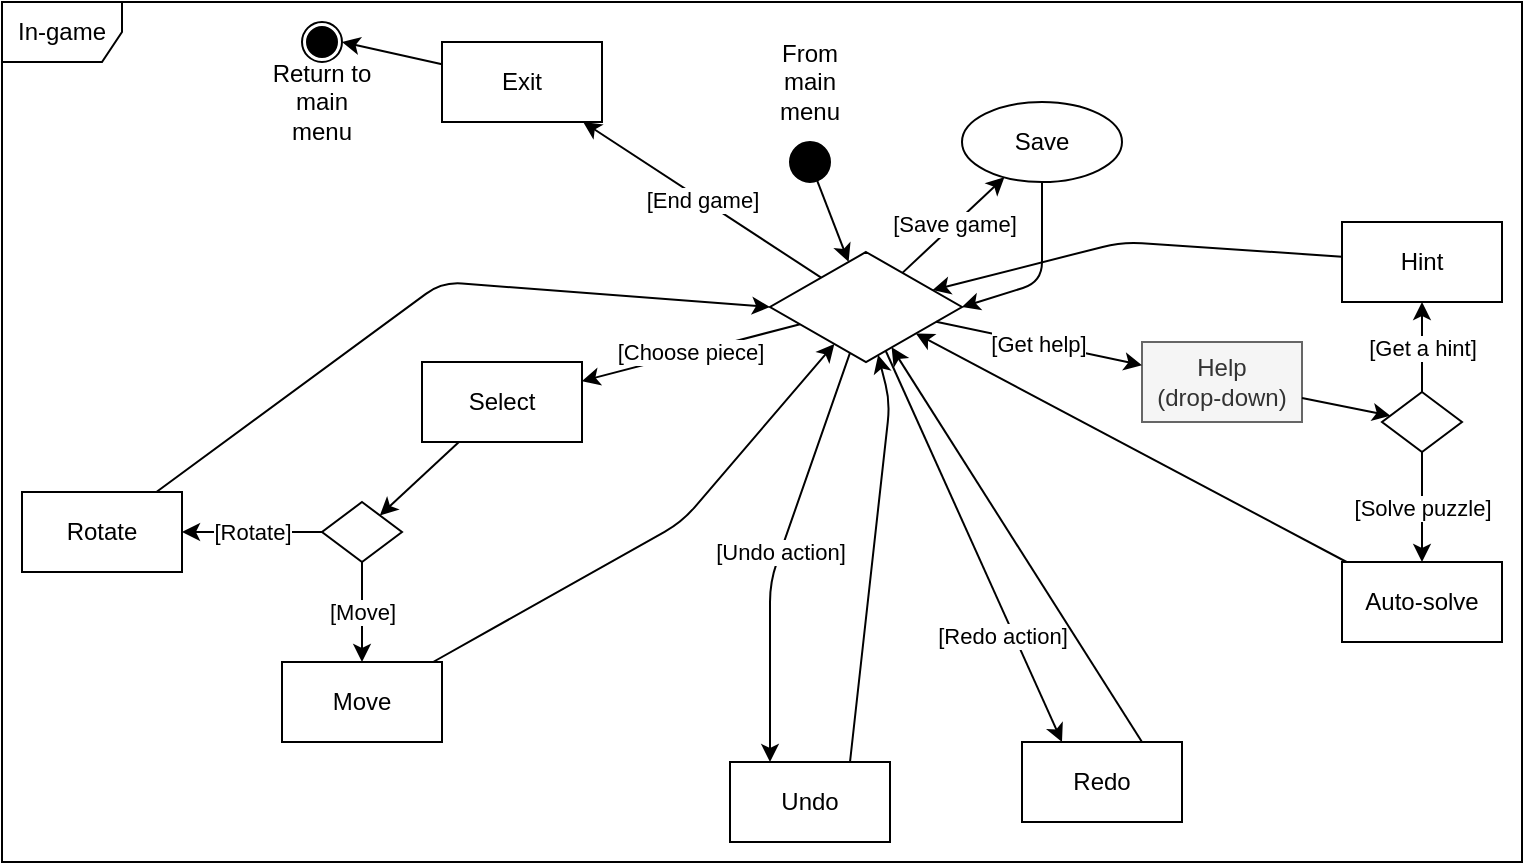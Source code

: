 <mxfile version="14.4.3" type="github">
  <diagram id="1-7rYMEe3Bnaz8u623oW" name="Page-1">
    <mxGraphModel dx="1186" dy="649" grid="1" gridSize="10" guides="1" tooltips="1" connect="1" arrows="1" fold="1" page="1" pageScale="1" pageWidth="827" pageHeight="1169" math="0" shadow="0">
      <root>
        <mxCell id="0" />
        <mxCell id="1" parent="0" />
        <mxCell id="gsfmFI1PHsSS8G7zZHxH-1" value="In-game" style="shape=umlFrame;whiteSpace=wrap;html=1;" vertex="1" parent="1">
          <mxGeometry x="20" y="20" width="760" height="430" as="geometry" />
        </mxCell>
        <mxCell id="gsfmFI1PHsSS8G7zZHxH-2" value="" style="ellipse;whiteSpace=wrap;html=1;aspect=fixed;fillColor=#000000;" vertex="1" parent="1">
          <mxGeometry x="414" y="90" width="20" height="20" as="geometry" />
        </mxCell>
        <mxCell id="gsfmFI1PHsSS8G7zZHxH-3" value="From main menu" style="text;html=1;strokeColor=none;fillColor=none;align=center;verticalAlign=middle;whiteSpace=wrap;rounded=0;" vertex="1" parent="1">
          <mxGeometry x="404" y="50" width="40" height="20" as="geometry" />
        </mxCell>
        <mxCell id="gsfmFI1PHsSS8G7zZHxH-7" value="Exit" style="rounded=0;whiteSpace=wrap;html=1;" vertex="1" parent="1">
          <mxGeometry x="240" y="40" width="80" height="40" as="geometry" />
        </mxCell>
        <mxCell id="gsfmFI1PHsSS8G7zZHxH-9" value="[End game]" style="endArrow=classic;html=1;" edge="1" parent="1" source="gsfmFI1PHsSS8G7zZHxH-20" target="gsfmFI1PHsSS8G7zZHxH-7">
          <mxGeometry width="50" height="50" relative="1" as="geometry">
            <mxPoint x="394" y="410" as="sourcePoint" />
            <mxPoint x="444" y="360" as="targetPoint" />
          </mxGeometry>
        </mxCell>
        <mxCell id="gsfmFI1PHsSS8G7zZHxH-15" value="" style="group" vertex="1" connectable="0" parent="1">
          <mxGeometry x="170" y="30" width="20" height="20" as="geometry" />
        </mxCell>
        <mxCell id="gsfmFI1PHsSS8G7zZHxH-16" value="" style="ellipse;whiteSpace=wrap;html=1;aspect=fixed;shadow=0;" vertex="1" parent="gsfmFI1PHsSS8G7zZHxH-15">
          <mxGeometry width="20" height="20" as="geometry" />
        </mxCell>
        <mxCell id="gsfmFI1PHsSS8G7zZHxH-17" value="" style="ellipse;whiteSpace=wrap;html=1;aspect=fixed;fillColor=#000000;shadow=0;" vertex="1" parent="gsfmFI1PHsSS8G7zZHxH-15">
          <mxGeometry x="2.5" y="2.5" width="15" height="15" as="geometry" />
        </mxCell>
        <mxCell id="gsfmFI1PHsSS8G7zZHxH-18" value="" style="endArrow=classic;html=1;entryX=1;entryY=0.5;entryDx=0;entryDy=0;" edge="1" parent="1" source="gsfmFI1PHsSS8G7zZHxH-7" target="gsfmFI1PHsSS8G7zZHxH-16">
          <mxGeometry width="50" height="50" relative="1" as="geometry">
            <mxPoint x="334" y="380" as="sourcePoint" />
            <mxPoint x="434" y="320" as="targetPoint" />
          </mxGeometry>
        </mxCell>
        <mxCell id="gsfmFI1PHsSS8G7zZHxH-19" value="Return to main menu" style="text;html=1;strokeColor=none;fillColor=none;align=center;verticalAlign=middle;whiteSpace=wrap;rounded=0;shadow=0;" vertex="1" parent="1">
          <mxGeometry x="150" y="60" width="60" height="20" as="geometry" />
        </mxCell>
        <mxCell id="gsfmFI1PHsSS8G7zZHxH-20" value="" style="rhombus;whiteSpace=wrap;html=1;" vertex="1" parent="1">
          <mxGeometry x="404" y="145" width="96" height="55" as="geometry" />
        </mxCell>
        <mxCell id="gsfmFI1PHsSS8G7zZHxH-21" value="" style="endArrow=classic;html=1;" edge="1" parent="1" source="gsfmFI1PHsSS8G7zZHxH-2" target="gsfmFI1PHsSS8G7zZHxH-20">
          <mxGeometry width="50" height="50" relative="1" as="geometry">
            <mxPoint x="444" y="290" as="sourcePoint" />
            <mxPoint x="494" y="240" as="targetPoint" />
          </mxGeometry>
        </mxCell>
        <mxCell id="gsfmFI1PHsSS8G7zZHxH-26" value="Rotate" style="rounded=0;whiteSpace=wrap;html=1;" vertex="1" parent="1">
          <mxGeometry x="30" y="265" width="80" height="40" as="geometry" />
        </mxCell>
        <mxCell id="gsfmFI1PHsSS8G7zZHxH-27" value="Move" style="rounded=0;whiteSpace=wrap;html=1;" vertex="1" parent="1">
          <mxGeometry x="160" y="350" width="80" height="40" as="geometry" />
        </mxCell>
        <mxCell id="gsfmFI1PHsSS8G7zZHxH-38" value="Hint" style="rounded=0;whiteSpace=wrap;html=1;" vertex="1" parent="1">
          <mxGeometry x="690" y="130" width="80" height="40" as="geometry" />
        </mxCell>
        <mxCell id="gsfmFI1PHsSS8G7zZHxH-39" value="Auto-solve" style="rounded=0;whiteSpace=wrap;html=1;" vertex="1" parent="1">
          <mxGeometry x="690" y="300" width="80" height="40" as="geometry" />
        </mxCell>
        <mxCell id="gsfmFI1PHsSS8G7zZHxH-40" value="Undo" style="rounded=0;whiteSpace=wrap;html=1;" vertex="1" parent="1">
          <mxGeometry x="384" y="400" width="80" height="40" as="geometry" />
        </mxCell>
        <mxCell id="gsfmFI1PHsSS8G7zZHxH-41" value="Redo" style="rounded=0;whiteSpace=wrap;html=1;" vertex="1" parent="1">
          <mxGeometry x="530" y="390" width="80" height="40" as="geometry" />
        </mxCell>
        <mxCell id="gsfmFI1PHsSS8G7zZHxH-43" value="Select" style="rounded=0;whiteSpace=wrap;html=1;" vertex="1" parent="1">
          <mxGeometry x="230" y="200" width="80" height="40" as="geometry" />
        </mxCell>
        <mxCell id="gsfmFI1PHsSS8G7zZHxH-44" value="[Choose piece]" style="endArrow=classic;html=1;" edge="1" parent="1" source="gsfmFI1PHsSS8G7zZHxH-20" target="gsfmFI1PHsSS8G7zZHxH-43">
          <mxGeometry width="50" height="50" relative="1" as="geometry">
            <mxPoint x="390" y="260" as="sourcePoint" />
            <mxPoint x="440" y="210" as="targetPoint" />
          </mxGeometry>
        </mxCell>
        <mxCell id="gsfmFI1PHsSS8G7zZHxH-46" value="" style="rhombus;whiteSpace=wrap;html=1;" vertex="1" parent="1">
          <mxGeometry x="180" y="270" width="40" height="30" as="geometry" />
        </mxCell>
        <mxCell id="gsfmFI1PHsSS8G7zZHxH-47" value="[Move]" style="endArrow=classic;html=1;" edge="1" parent="1" source="gsfmFI1PHsSS8G7zZHxH-46" target="gsfmFI1PHsSS8G7zZHxH-27">
          <mxGeometry width="50" height="50" relative="1" as="geometry">
            <mxPoint x="390" y="260" as="sourcePoint" />
            <mxPoint x="440" y="210" as="targetPoint" />
          </mxGeometry>
        </mxCell>
        <mxCell id="gsfmFI1PHsSS8G7zZHxH-48" value="[Rotate]" style="endArrow=classic;html=1;" edge="1" parent="1" source="gsfmFI1PHsSS8G7zZHxH-46" target="gsfmFI1PHsSS8G7zZHxH-26">
          <mxGeometry width="50" height="50" relative="1" as="geometry">
            <mxPoint x="390" y="260" as="sourcePoint" />
            <mxPoint x="440" y="210" as="targetPoint" />
          </mxGeometry>
        </mxCell>
        <mxCell id="gsfmFI1PHsSS8G7zZHxH-49" value="" style="endArrow=classic;html=1;" edge="1" parent="1" source="gsfmFI1PHsSS8G7zZHxH-43" target="gsfmFI1PHsSS8G7zZHxH-46">
          <mxGeometry width="50" height="50" relative="1" as="geometry">
            <mxPoint x="390" y="260" as="sourcePoint" />
            <mxPoint x="440" y="210" as="targetPoint" />
          </mxGeometry>
        </mxCell>
        <mxCell id="gsfmFI1PHsSS8G7zZHxH-50" value="" style="endArrow=classic;html=1;entryX=0;entryY=0.5;entryDx=0;entryDy=0;" edge="1" parent="1" source="gsfmFI1PHsSS8G7zZHxH-26" target="gsfmFI1PHsSS8G7zZHxH-20">
          <mxGeometry width="50" height="50" relative="1" as="geometry">
            <mxPoint x="390" y="260" as="sourcePoint" />
            <mxPoint x="160" y="160" as="targetPoint" />
            <Array as="points">
              <mxPoint x="240" y="160" />
            </Array>
          </mxGeometry>
        </mxCell>
        <mxCell id="gsfmFI1PHsSS8G7zZHxH-51" value="" style="endArrow=classic;html=1;" edge="1" parent="1" source="gsfmFI1PHsSS8G7zZHxH-27" target="gsfmFI1PHsSS8G7zZHxH-20">
          <mxGeometry width="50" height="50" relative="1" as="geometry">
            <mxPoint x="390" y="260" as="sourcePoint" />
            <mxPoint x="440" y="210" as="targetPoint" />
            <Array as="points">
              <mxPoint x="360" y="280" />
            </Array>
          </mxGeometry>
        </mxCell>
        <mxCell id="gsfmFI1PHsSS8G7zZHxH-54" value="[Save game]" style="endArrow=classic;html=1;" edge="1" parent="1" source="gsfmFI1PHsSS8G7zZHxH-20" target="gsfmFI1PHsSS8G7zZHxH-55">
          <mxGeometry width="50" height="50" relative="1" as="geometry">
            <mxPoint x="560" y="250" as="sourcePoint" />
            <mxPoint x="480" y="200" as="targetPoint" />
          </mxGeometry>
        </mxCell>
        <mxCell id="gsfmFI1PHsSS8G7zZHxH-55" value="Save" style="ellipse;whiteSpace=wrap;html=1;" vertex="1" parent="1">
          <mxGeometry x="500" y="70" width="80" height="40" as="geometry" />
        </mxCell>
        <mxCell id="gsfmFI1PHsSS8G7zZHxH-56" value="" style="endArrow=classic;html=1;entryX=1;entryY=0.5;entryDx=0;entryDy=0;" edge="1" parent="1" source="gsfmFI1PHsSS8G7zZHxH-55" target="gsfmFI1PHsSS8G7zZHxH-20">
          <mxGeometry width="50" height="50" relative="1" as="geometry">
            <mxPoint x="560" y="260" as="sourcePoint" />
            <mxPoint x="560" y="140" as="targetPoint" />
            <Array as="points">
              <mxPoint x="540" y="160" />
            </Array>
          </mxGeometry>
        </mxCell>
        <mxCell id="gsfmFI1PHsSS8G7zZHxH-57" value="[Undo action]" style="endArrow=classic;html=1;entryX=0.25;entryY=0;entryDx=0;entryDy=0;" edge="1" parent="1" source="gsfmFI1PHsSS8G7zZHxH-20" target="gsfmFI1PHsSS8G7zZHxH-40">
          <mxGeometry width="50" height="50" relative="1" as="geometry">
            <mxPoint x="440" y="310" as="sourcePoint" />
            <mxPoint x="490" y="260" as="targetPoint" />
            <Array as="points">
              <mxPoint x="404" y="310" />
            </Array>
          </mxGeometry>
        </mxCell>
        <mxCell id="gsfmFI1PHsSS8G7zZHxH-58" value="" style="endArrow=classic;html=1;exitX=0.75;exitY=0;exitDx=0;exitDy=0;" edge="1" parent="1" source="gsfmFI1PHsSS8G7zZHxH-40" target="gsfmFI1PHsSS8G7zZHxH-20">
          <mxGeometry width="50" height="50" relative="1" as="geometry">
            <mxPoint x="440" y="310" as="sourcePoint" />
            <mxPoint x="490" y="260" as="targetPoint" />
            <Array as="points">
              <mxPoint x="464" y="220" />
            </Array>
          </mxGeometry>
        </mxCell>
        <mxCell id="gsfmFI1PHsSS8G7zZHxH-60" value="[Redo action]" style="endArrow=classic;html=1;entryX=0.25;entryY=0;entryDx=0;entryDy=0;" edge="1" parent="1" source="gsfmFI1PHsSS8G7zZHxH-20" target="gsfmFI1PHsSS8G7zZHxH-41">
          <mxGeometry x="0.436" y="-6" width="50" height="50" relative="1" as="geometry">
            <mxPoint x="490" y="360" as="sourcePoint" />
            <mxPoint x="540" y="310" as="targetPoint" />
            <mxPoint as="offset" />
          </mxGeometry>
        </mxCell>
        <mxCell id="gsfmFI1PHsSS8G7zZHxH-61" value="" style="endArrow=classic;html=1;exitX=0.75;exitY=0;exitDx=0;exitDy=0;" edge="1" parent="1" source="gsfmFI1PHsSS8G7zZHxH-41" target="gsfmFI1PHsSS8G7zZHxH-20">
          <mxGeometry width="50" height="50" relative="1" as="geometry">
            <mxPoint x="490" y="360" as="sourcePoint" />
            <mxPoint x="540" y="310" as="targetPoint" />
            <Array as="points" />
          </mxGeometry>
        </mxCell>
        <mxCell id="gsfmFI1PHsSS8G7zZHxH-64" value="Help &lt;br&gt;(drop-down)" style="rounded=0;whiteSpace=wrap;html=1;fillColor=#f5f5f5;strokeColor=#666666;fontColor=#333333;" vertex="1" parent="1">
          <mxGeometry x="590" y="190" width="80" height="40" as="geometry" />
        </mxCell>
        <mxCell id="gsfmFI1PHsSS8G7zZHxH-65" value="[Get help]" style="endArrow=classic;html=1;" edge="1" parent="1" source="gsfmFI1PHsSS8G7zZHxH-20" target="gsfmFI1PHsSS8G7zZHxH-64">
          <mxGeometry width="50" height="50" relative="1" as="geometry">
            <mxPoint x="490" y="330" as="sourcePoint" />
            <mxPoint x="540" y="280" as="targetPoint" />
          </mxGeometry>
        </mxCell>
        <mxCell id="gsfmFI1PHsSS8G7zZHxH-66" value="" style="rhombus;whiteSpace=wrap;html=1;" vertex="1" parent="1">
          <mxGeometry x="710" y="215" width="40" height="30" as="geometry" />
        </mxCell>
        <mxCell id="gsfmFI1PHsSS8G7zZHxH-69" value="" style="endArrow=classic;html=1;" edge="1" parent="1" source="gsfmFI1PHsSS8G7zZHxH-64" target="gsfmFI1PHsSS8G7zZHxH-66">
          <mxGeometry width="50" height="50" relative="1" as="geometry">
            <mxPoint x="490" y="330" as="sourcePoint" />
            <mxPoint x="720" y="210" as="targetPoint" />
          </mxGeometry>
        </mxCell>
        <mxCell id="gsfmFI1PHsSS8G7zZHxH-70" value="[Solve puzzle]" style="endArrow=classic;html=1;" edge="1" parent="1" source="gsfmFI1PHsSS8G7zZHxH-66" target="gsfmFI1PHsSS8G7zZHxH-39">
          <mxGeometry width="50" height="50" relative="1" as="geometry">
            <mxPoint x="490" y="330" as="sourcePoint" />
            <mxPoint x="540" y="280" as="targetPoint" />
          </mxGeometry>
        </mxCell>
        <mxCell id="gsfmFI1PHsSS8G7zZHxH-71" value="[Get a hint]" style="endArrow=classic;html=1;" edge="1" parent="1" source="gsfmFI1PHsSS8G7zZHxH-66" target="gsfmFI1PHsSS8G7zZHxH-38">
          <mxGeometry width="50" height="50" relative="1" as="geometry">
            <mxPoint x="490" y="330" as="sourcePoint" />
            <mxPoint x="540" y="280" as="targetPoint" />
          </mxGeometry>
        </mxCell>
        <mxCell id="gsfmFI1PHsSS8G7zZHxH-72" value="" style="endArrow=classic;html=1;" edge="1" parent="1" source="gsfmFI1PHsSS8G7zZHxH-39" target="gsfmFI1PHsSS8G7zZHxH-20">
          <mxGeometry width="50" height="50" relative="1" as="geometry">
            <mxPoint x="620" y="330" as="sourcePoint" />
            <mxPoint x="600" y="260" as="targetPoint" />
          </mxGeometry>
        </mxCell>
        <mxCell id="gsfmFI1PHsSS8G7zZHxH-73" value="" style="endArrow=classic;html=1;" edge="1" parent="1" source="gsfmFI1PHsSS8G7zZHxH-38" target="gsfmFI1PHsSS8G7zZHxH-20">
          <mxGeometry width="50" height="50" relative="1" as="geometry">
            <mxPoint x="490" y="330" as="sourcePoint" />
            <mxPoint x="590" y="140" as="targetPoint" />
            <Array as="points">
              <mxPoint x="580" y="140" />
            </Array>
          </mxGeometry>
        </mxCell>
      </root>
    </mxGraphModel>
  </diagram>
</mxfile>
